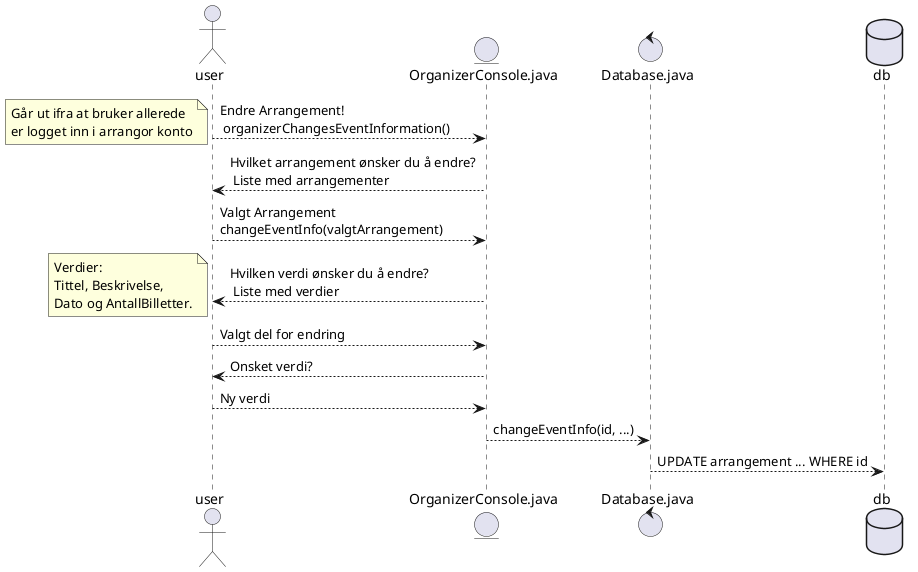 @startuml

actor user
entity OrganizerConsole.java as SEAT
control Database.java as data
database db

user --> SEAT: Endre Arrangement! \n organizerChangesEventInformation()
note left
	Går ut ifra at bruker allerede
	er logget inn i arrangor konto
end note
user <-- SEAT: Hvilket arrangement ønsker du å endre? \n Liste med arrangementer
user --> SEAT: Valgt Arrangement\nchangeEventInfo(valgtArrangement)

user <-- SEAT: Hvilken verdi ønsker du å endre? \n Liste med verdier
note left
	Verdier:
	Tittel, Beskrivelse,
	Dato og AntallBilletter.
end note
user --> SEAT: Valgt del for endring
user <-- SEAT: Onsket verdi?
user --> SEAT: Ny verdi
SEAT --> data: changeEventInfo(id, ...)
data --> db: UPDATE arrangement ... WHERE id

@enduml